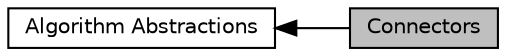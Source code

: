 digraph "Connectors"
{
  edge [fontname="Helvetica",fontsize="10",labelfontname="Helvetica",labelfontsize="10"];
  node [fontname="Helvetica",fontsize="10",shape=box];
  rankdir=LR;
  Node2 [label="Algorithm Abstractions",height=0.2,width=0.4,color="black", fillcolor="white", style="filled",URL="$group__AlgorithmAbstractions.html",tooltip=" "];
  Node1 [label="Connectors",height=0.2,width=0.4,color="black", fillcolor="grey75", style="filled", fontcolor="black",tooltip="Connectors (C) generate edges of a roadmap, usually a combination of a neighborhood finder and a loca..."];
  Node2->Node1 [shape=plaintext, dir="back", style="solid"];
}
